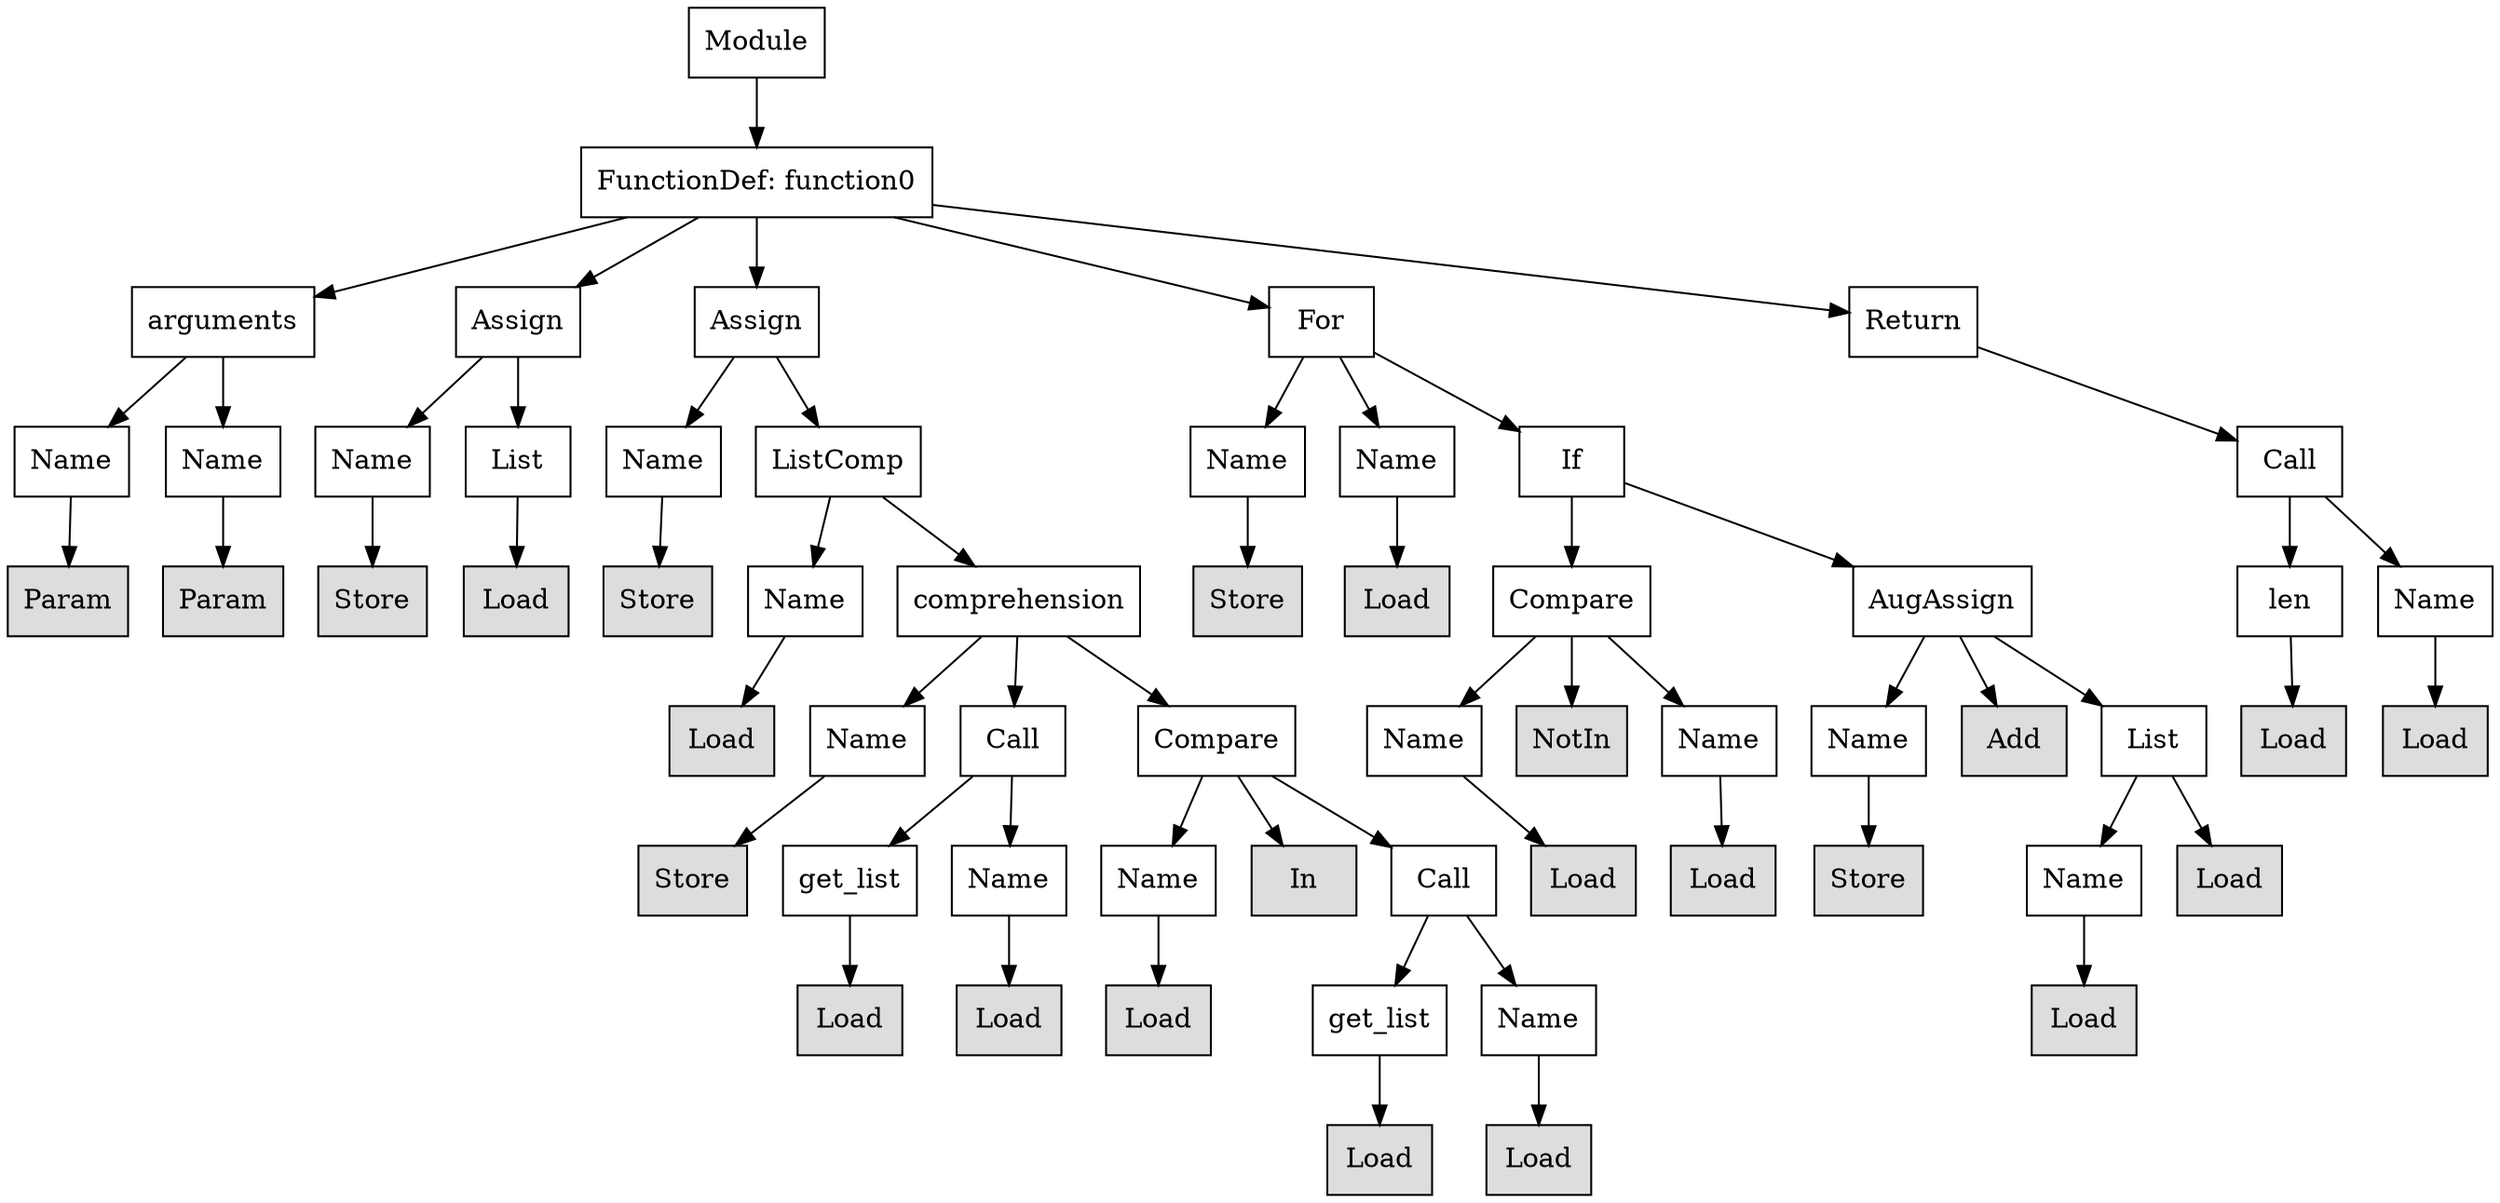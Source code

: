 digraph G {
n0 [shape=rect, label="Module"];
n1 [shape=rect, label="FunctionDef: function0"];
n2 [shape=rect, label="arguments"];
n3 [shape=rect, label="Assign"];
n4 [shape=rect, label="Assign"];
n5 [shape=rect, label="For"];
n6 [shape=rect, label="Return"];
n7 [shape=rect, label="Name"];
n8 [shape=rect, label="Name"];
n9 [shape=rect, label="Name"];
n10 [shape=rect, label="List"];
n11 [shape=rect, label="Name"];
n12 [shape=rect, label="ListComp"];
n13 [shape=rect, label="Name"];
n14 [shape=rect, label="Name"];
n15 [shape=rect, label="If"];
n16 [shape=rect, label="Call"];
n17 [shape=rect, label="Param" style="filled" fillcolor="#dddddd"];
n18 [shape=rect, label="Param" style="filled" fillcolor="#dddddd"];
n19 [shape=rect, label="Store" style="filled" fillcolor="#dddddd"];
n20 [shape=rect, label="Load" style="filled" fillcolor="#dddddd"];
n21 [shape=rect, label="Store" style="filled" fillcolor="#dddddd"];
n22 [shape=rect, label="Name"];
n23 [shape=rect, label="comprehension"];
n24 [shape=rect, label="Store" style="filled" fillcolor="#dddddd"];
n25 [shape=rect, label="Load" style="filled" fillcolor="#dddddd"];
n26 [shape=rect, label="Compare"];
n27 [shape=rect, label="AugAssign"];
n28 [shape=rect, label="len"];
n29 [shape=rect, label="Name"];
n30 [shape=rect, label="Load" style="filled" fillcolor="#dddddd"];
n31 [shape=rect, label="Name"];
n32 [shape=rect, label="Call"];
n33 [shape=rect, label="Compare"];
n34 [shape=rect, label="Name"];
n35 [shape=rect, label="NotIn" style="filled" fillcolor="#dddddd"];
n36 [shape=rect, label="Name"];
n37 [shape=rect, label="Name"];
n38 [shape=rect, label="Add" style="filled" fillcolor="#dddddd"];
n39 [shape=rect, label="List"];
n40 [shape=rect, label="Load" style="filled" fillcolor="#dddddd"];
n41 [shape=rect, label="Load" style="filled" fillcolor="#dddddd"];
n42 [shape=rect, label="Store" style="filled" fillcolor="#dddddd"];
n43 [shape=rect, label="get_list"];
n44 [shape=rect, label="Name"];
n45 [shape=rect, label="Name"];
n46 [shape=rect, label="In" style="filled" fillcolor="#dddddd"];
n47 [shape=rect, label="Call"];
n48 [shape=rect, label="Load" style="filled" fillcolor="#dddddd"];
n49 [shape=rect, label="Load" style="filled" fillcolor="#dddddd"];
n50 [shape=rect, label="Store" style="filled" fillcolor="#dddddd"];
n51 [shape=rect, label="Name"];
n52 [shape=rect, label="Load" style="filled" fillcolor="#dddddd"];
n53 [shape=rect, label="Load" style="filled" fillcolor="#dddddd"];
n54 [shape=rect, label="Load" style="filled" fillcolor="#dddddd"];
n55 [shape=rect, label="Load" style="filled" fillcolor="#dddddd"];
n56 [shape=rect, label="get_list"];
n57 [shape=rect, label="Name"];
n58 [shape=rect, label="Load" style="filled" fillcolor="#dddddd"];
n59 [shape=rect, label="Load" style="filled" fillcolor="#dddddd"];
n60 [shape=rect, label="Load" style="filled" fillcolor="#dddddd"];
n0 -> n1;
n1 -> n2;
n1 -> n3;
n1 -> n4;
n1 -> n5;
n1 -> n6;
n2 -> n7;
n2 -> n8;
n3 -> n9;
n3 -> n10;
n4 -> n11;
n4 -> n12;
n5 -> n13;
n5 -> n14;
n5 -> n15;
n6 -> n16;
n7 -> n17;
n8 -> n18;
n9 -> n19;
n10 -> n20;
n11 -> n21;
n12 -> n22;
n12 -> n23;
n13 -> n24;
n14 -> n25;
n15 -> n26;
n15 -> n27;
n16 -> n28;
n16 -> n29;
n22 -> n30;
n23 -> n31;
n23 -> n32;
n23 -> n33;
n26 -> n34;
n26 -> n35;
n26 -> n36;
n27 -> n37;
n27 -> n38;
n27 -> n39;
n28 -> n40;
n29 -> n41;
n31 -> n42;
n32 -> n43;
n32 -> n44;
n33 -> n45;
n33 -> n46;
n33 -> n47;
n34 -> n48;
n36 -> n49;
n37 -> n50;
n39 -> n51;
n39 -> n52;
n43 -> n53;
n44 -> n54;
n45 -> n55;
n47 -> n56;
n47 -> n57;
n51 -> n58;
n56 -> n59;
n57 -> n60;
}
